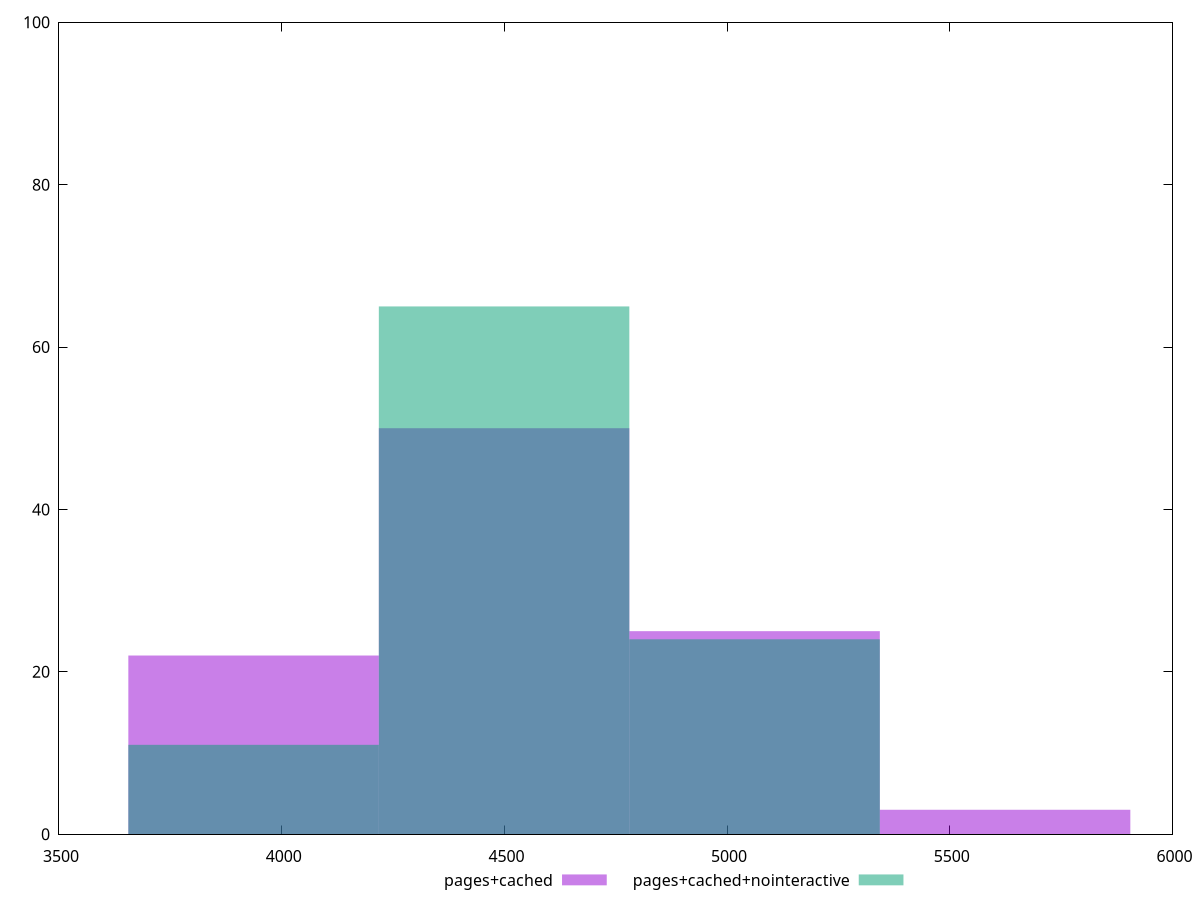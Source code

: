 reset
set terminal svg size 640, 500 enhanced background rgb 'white'
set output "report_00007_2020-12-11T15:55:29.892Z/speed-index/comparison/histogram/2_vs_3.svg"

$pagesCached <<EOF
5624.105857216905 3
5061.695271495215 25
4499.284685773524 50
3936.8741000518335 22
EOF

$pagesCachedNointeractive <<EOF
4499.284685773524 65
3936.8741000518335 11
5061.695271495215 24
EOF

set key outside below
set boxwidth 562.4105857216905
set yrange [0:100]
set style fill transparent solid 0.5 noborder

plot \
  $pagesCached title "pages+cached" with boxes, \
  $pagesCachedNointeractive title "pages+cached+nointeractive" with boxes, \


reset